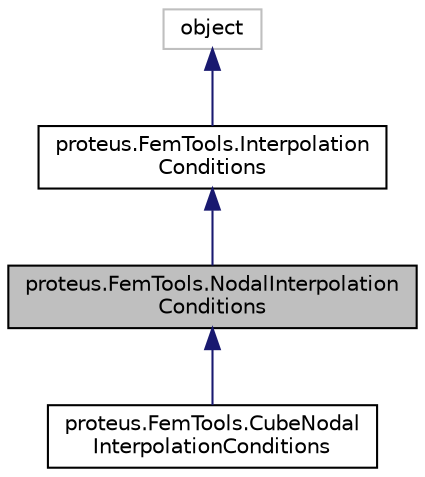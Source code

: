 digraph "proteus.FemTools.NodalInterpolationConditions"
{
 // LATEX_PDF_SIZE
  edge [fontname="Helvetica",fontsize="10",labelfontname="Helvetica",labelfontsize="10"];
  node [fontname="Helvetica",fontsize="10",shape=record];
  Node1 [label="proteus.FemTools.NodalInterpolation\lConditions",height=0.2,width=0.4,color="black", fillcolor="grey75", style="filled", fontcolor="black",tooltip=" "];
  Node2 -> Node1 [dir="back",color="midnightblue",fontsize="10",style="solid",fontname="Helvetica"];
  Node2 [label="proteus.FemTools.Interpolation\lConditions",height=0.2,width=0.4,color="black", fillcolor="white", style="filled",URL="$d4/da7/classproteus_1_1FemTools_1_1InterpolationConditions.html",tooltip=" "];
  Node3 -> Node2 [dir="back",color="midnightblue",fontsize="10",style="solid",fontname="Helvetica"];
  Node3 [label="object",height=0.2,width=0.4,color="grey75", fillcolor="white", style="filled",tooltip=" "];
  Node1 -> Node4 [dir="back",color="midnightblue",fontsize="10",style="solid",fontname="Helvetica"];
  Node4 [label="proteus.FemTools.CubeNodal\lInterpolationConditions",height=0.2,width=0.4,color="black", fillcolor="white", style="filled",URL="$da/dcd/classproteus_1_1FemTools_1_1CubeNodalInterpolationConditions.html",tooltip=" "];
}

